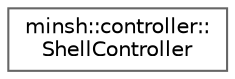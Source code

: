 digraph "Graphical Class Hierarchy"
{
 // LATEX_PDF_SIZE
  bgcolor="transparent";
  edge [fontname=Helvetica,fontsize=10,labelfontname=Helvetica,labelfontsize=10];
  node [fontname=Helvetica,fontsize=10,shape=box,height=0.2,width=0.4];
  rankdir="LR";
  Node0 [id="Node000000",label="minsh::controller::\lShellController",height=0.2,width=0.4,color="grey40", fillcolor="white", style="filled",URL="$classminsh_1_1controller_1_1ShellController.html",tooltip="The main controller for the shell."];
}
